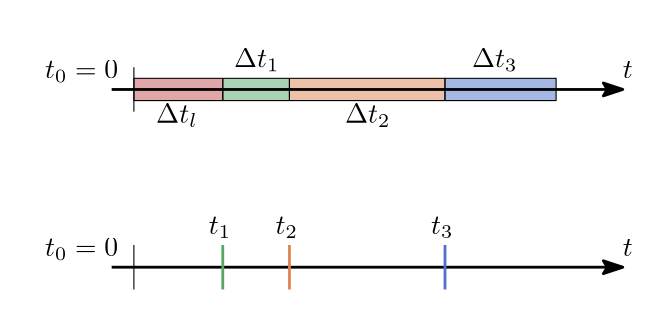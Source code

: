 <?xml version="1.0"?>
<!DOCTYPE ipe SYSTEM "ipe.dtd">
<ipe version="70218" creator="Ipe 7.2.24">
<info created="D:20220309005714" modified="D:20230702001544"/>
<ipestyle name="basic">
<symbol name="arrow/arc(spx)">
<path stroke="sym-stroke" fill="sym-stroke" pen="sym-pen">
0 0 m
-1 0.333 l
-1 -0.333 l
h
</path>
</symbol>
<symbol name="arrow/farc(spx)">
<path stroke="sym-stroke" fill="white" pen="sym-pen">
0 0 m
-1 0.333 l
-1 -0.333 l
h
</path>
</symbol>
<symbol name="arrow/ptarc(spx)">
<path stroke="sym-stroke" fill="sym-stroke" pen="sym-pen">
0 0 m
-1 0.333 l
-0.8 0 l
-1 -0.333 l
h
</path>
</symbol>
<symbol name="arrow/fptarc(spx)">
<path stroke="sym-stroke" fill="white" pen="sym-pen">
0 0 m
-1 0.333 l
-0.8 0 l
-1 -0.333 l
h
</path>
</symbol>
<symbol name="mark/circle(sx)" transformations="translations">
<path fill="sym-stroke">
0.6 0 0 0.6 0 0 e
0.4 0 0 0.4 0 0 e
</path>
</symbol>
<symbol name="mark/disk(sx)" transformations="translations">
<path fill="sym-stroke">
0.6 0 0 0.6 0 0 e
</path>
</symbol>
<symbol name="mark/fdisk(sfx)" transformations="translations">
<group>
<path fill="sym-fill">
0.5 0 0 0.5 0 0 e
</path>
<path fill="sym-stroke" fillrule="eofill">
0.6 0 0 0.6 0 0 e
0.4 0 0 0.4 0 0 e
</path>
</group>
</symbol>
<symbol name="mark/box(sx)" transformations="translations">
<path fill="sym-stroke" fillrule="eofill">
-0.6 -0.6 m
0.6 -0.6 l
0.6 0.6 l
-0.6 0.6 l
h
-0.4 -0.4 m
0.4 -0.4 l
0.4 0.4 l
-0.4 0.4 l
h
</path>
</symbol>
<symbol name="mark/square(sx)" transformations="translations">
<path fill="sym-stroke">
-0.6 -0.6 m
0.6 -0.6 l
0.6 0.6 l
-0.6 0.6 l
h
</path>
</symbol>
<symbol name="mark/fsquare(sfx)" transformations="translations">
<group>
<path fill="sym-fill">
-0.5 -0.5 m
0.5 -0.5 l
0.5 0.5 l
-0.5 0.5 l
h
</path>
<path fill="sym-stroke" fillrule="eofill">
-0.6 -0.6 m
0.6 -0.6 l
0.6 0.6 l
-0.6 0.6 l
h
-0.4 -0.4 m
0.4 -0.4 l
0.4 0.4 l
-0.4 0.4 l
h
</path>
</group>
</symbol>
<symbol name="mark/cross(sx)" transformations="translations">
<group>
<path fill="sym-stroke">
-0.43 -0.57 m
0.57 0.43 l
0.43 0.57 l
-0.57 -0.43 l
h
</path>
<path fill="sym-stroke">
-0.43 0.57 m
0.57 -0.43 l
0.43 -0.57 l
-0.57 0.43 l
h
</path>
</group>
</symbol>
<symbol name="arrow/fnormal(spx)">
<path stroke="sym-stroke" fill="white" pen="sym-pen">
0 0 m
-1 0.333 l
-1 -0.333 l
h
</path>
</symbol>
<symbol name="arrow/pointed(spx)">
<path stroke="sym-stroke" fill="sym-stroke" pen="sym-pen">
0 0 m
-1 0.333 l
-0.8 0 l
-1 -0.333 l
h
</path>
</symbol>
<symbol name="arrow/fpointed(spx)">
<path stroke="sym-stroke" fill="white" pen="sym-pen">
0 0 m
-1 0.333 l
-0.8 0 l
-1 -0.333 l
h
</path>
</symbol>
<symbol name="arrow/linear(spx)">
<path stroke="sym-stroke" pen="sym-pen">
-1 0.333 m
0 0 l
-1 -0.333 l
</path>
</symbol>
<symbol name="arrow/fdouble(spx)">
<path stroke="sym-stroke" fill="white" pen="sym-pen">
0 0 m
-1 0.333 l
-1 -0.333 l
h
-1 0 m
-2 0.333 l
-2 -0.333 l
h
</path>
</symbol>
<symbol name="arrow/double(spx)">
<path stroke="sym-stroke" fill="sym-stroke" pen="sym-pen">
0 0 m
-1 0.333 l
-1 -0.333 l
h
-1 0 m
-2 0.333 l
-2 -0.333 l
h
</path>
</symbol>
<anglesize name="22.5 deg" value="22.5"/>
<anglesize name="30 deg" value="30"/>
<anglesize name="45 deg" value="45"/>
<anglesize name="60 deg" value="60"/>
<anglesize name="90 deg" value="90"/>
<arrowsize name="large" value="10"/>
<arrowsize name="small" value="5"/>
<arrowsize name="tiny" value="3"/>
<color name="blue" value="0 0 1"/>
<color name="brown" value="0.647 0.165 0.165"/>
<color name="darkblue" value="0 0 0.545"/>
<color name="darkcyan" value="0 0.545 0.545"/>
<color name="darkgray" value="0.663"/>
<color name="darkgreen" value="0 0.392 0"/>
<color name="darkmagenta" value="0.545 0 0.545"/>
<color name="darkorange" value="1 0.549 0"/>
<color name="darkred" value="0.545 0 0"/>
<color name="gold" value="1 0.843 0"/>
<color name="gray" value="0.745"/>
<color name="green" value="0 1 0"/>
<color name="lightblue" value="0.678 0.847 0.902"/>
<color name="lightcyan" value="0.878 1 1"/>
<color name="lightgray" value="0.827"/>
<color name="lightgreen" value="0.565 0.933 0.565"/>
<color name="lightyellow" value="1 1 0.878"/>
<color name="navy" value="0 0 0.502"/>
<color name="orange" value="1 0.647 0"/>
<color name="pink" value="1 0.753 0.796"/>
<color name="purple" value="0.627 0.125 0.941"/>
<color name="red" value="1 0 0"/>
<color name="sbblue" value="0.298 0.447 0.79"/>
<color name="sbgreen" value="0.333 0.658 0.407"/>
<color name="sborange" value="0.866 0.517 0.321"/>
<color name="sbpurple" value="0.505 0.447 0.698"/>
<color name="sbred" value="0.768 0.305 0.321"/>
<color name="seagreen" value="0.18 0.545 0.341"/>
<color name="turquoise" value="0.251 0.878 0.816"/>
<color name="verydarkgray" value="0.4"/>
<color name="violet" value="0.933 0.51 0.933"/>
<color name="yellow" value="1 1 0"/>
<dashstyle name="dash dot dotted" value="[4 2 1 2 1 2] 0"/>
<dashstyle name="dash dotted" value="[4 2 1 2] 0"/>
<dashstyle name="dashed" value="[4] 0"/>
<dashstyle name="dotted" value="[1 3] 0"/>
<gridsize name="10 pts (~3.5 mm)" value="10"/>
<gridsize name="14 pts (~5 mm)" value="14"/>
<gridsize name="16 pts (~6 mm)" value="16"/>
<gridsize name="20 pts (~7 mm)" value="20"/>
<gridsize name="28 pts (~10 mm)" value="28"/>
<gridsize name="32 pts (~12 mm)" value="32"/>
<gridsize name="4 pts" value="4"/>
<gridsize name="56 pts (~20 mm)" value="56"/>
<gridsize name="8 pts (~3 mm)" value="8"/>
<opacity name="10%" value="0.1"/>
<opacity name="30%" value="0.3"/>
<opacity name="50%" value="0.5"/>
<opacity name="75%" value="0.75"/>
<pen name="fat" value="1.2"/>
<pen name="heavier" value="0.8"/>
<pen name="ultrafat" value="2"/>
<symbolsize name="large" value="5"/>
<symbolsize name="small" value="2"/>
<symbolsize name="tiny" value="1.1"/>
<textsize name="Huge" value="\Huge"/>
<textsize name="LARGE" value="\LARGE"/>
<textsize name="Large" value="\Large"/>
<textsize name="footnote" value="\footnotesize"/>
<textsize name="huge" value="\huge"/>
<textsize name="large" value="\large"/>
<textsize name="small" value="\small"/>
<textsize name="tiny" value="\tiny"/>
<textstyle name="center" begin="\begin{center}" end="\end{center}"/>
<textstyle name="item" begin="\begin{itemize}\item{}" end="\end{itemize}"/>
<textstyle name="itemize" begin="\begin{itemize}" end="\end{itemize}"/>
<tiling name="falling" angle="-60" step="4" width="1"/>
<tiling name="rising" angle="30" step="4" width="1"/>
</ipestyle>
<page>
<layer name="alpha"/>
<view layers="alpha" active="alpha"/>
<path layer="alpha" fill="white">
48 832 m
48 720 l
288 720 l
288 832 l
h
</path>
<path stroke="black" fill="sbgreen" opacity="50%" stroke-opacity="opaque">
128 804 m
128 796 l
152 796 l
152 804 l
h
</path>
<path stroke="black" fill="sborange" opacity="50%" stroke-opacity="opaque">
152 804 m
152 796 l
208 796 l
208 804 l
h
</path>
<path stroke="black" fill="sbblue" opacity="50%" stroke-opacity="opaque">
208 804 m
208 796 l
248 796 l
248 804 l
h
</path>
<path stroke="black" fill="sbred" opacity="50%" stroke-opacity="opaque">
96 804 m
96 796 l
128 796 l
128 804 l
h
</path>
<text matrix="1 0 0 1 8 0" transformations="translations" pos="96 788" stroke="black" type="label" width="14.958" height="6.812" depth="1.49" valign="baseline" style="math">\Delta t_l</text>
<path stroke="black" pen="1" arrow="ptarc/normal">
96 800 m
272 800 l
</path>
<text transformations="translations" pos="272 804" stroke="black" type="label" width="3.598" height="6.128" depth="0" valign="baseline" style="math">t</text>
<path stroke="black">
96 808 m
96 792 l
</path>
<path stroke="black" pen="1">
96 800 m
88 800 l
</path>
<text matrix="1 0 0 1 -40 -4" transformations="translations" pos="104 808" stroke="black" type="label" width="26.332" height="6.425" depth="1.49" valign="baseline" style="math">t_0 = 0</text>
<text matrix="1 0 0 1 36 20" transformations="translations" pos="96 788" stroke="black" type="label" width="16.369" height="6.812" depth="1.49" valign="baseline" style="math">\Delta t_{1}</text>
<text matrix="1 0 0 1 76 0" transformations="translations" pos="96 788" stroke="black" type="label" width="16.369" height="6.812" depth="1.49" valign="baseline" style="math">\Delta t_{2}</text>
<text matrix="1 0 0 1 121.736 19.9601" transformations="translations" pos="96 788" stroke="black" type="label" width="16.369" height="6.812" depth="1.49" valign="baseline" style="math">\Delta t_{3}</text>
<path matrix="1 0 0 1 0 -64" stroke="black" pen="1" arrow="ptarc/normal">
96 800 m
272 800 l
</path>
<path matrix="1 0 0 1 0 -64" stroke="black">
96 808 m
96 792 l
</path>
<path matrix="1 0 0 1 0 -64" stroke="black" pen="1">
96 800 m
88 800 l
</path>
<text matrix="1 0 0 1 0 -64" transformations="translations" pos="272 804" stroke="black" type="label" width="3.598" height="6.128" depth="0" valign="baseline" style="math">t</text>
<text matrix="1 0 0 1 -40 -68" transformations="translations" pos="104 808" stroke="black" type="label" width="26.332" height="6.425" depth="1.49" valign="baseline" style="math">t_0 = 0</text>
<text matrix="1 0 0 1 22.983 4" transformations="translations" pos="100 744" stroke="black" type="label" width="8.067" height="6.132" depth="1.49" valign="baseline" style="math">t_{1}</text>
<path stroke="sbgreen" pen="1">
128 744 m
128 728 l
</path>
<path stroke="sborange" pen="1">
152 744 m
152 728 l
</path>
<path stroke="sbblue" pen="1">
208 744 m
208 728 l
</path>
<text matrix="1 0 0 1 46.983 4" transformations="translations" pos="100 744" stroke="black" type="label" width="8.067" height="6.132" depth="1.49" valign="baseline" style="math">t_{2}</text>
<text matrix="1 0 0 1 102.983 4" transformations="translations" pos="100 744" stroke="black" type="label" width="8.067" height="6.132" depth="1.49" valign="baseline" style="math">t_{3}</text>
<path fill="white">
80 832 m
80 832 l
80 832 l
80 832 l
h
</path>
<path fill="white">
64 832 m
64 832 l
64 832 l
64 832 l
h
</path>
</page>
</ipe>
